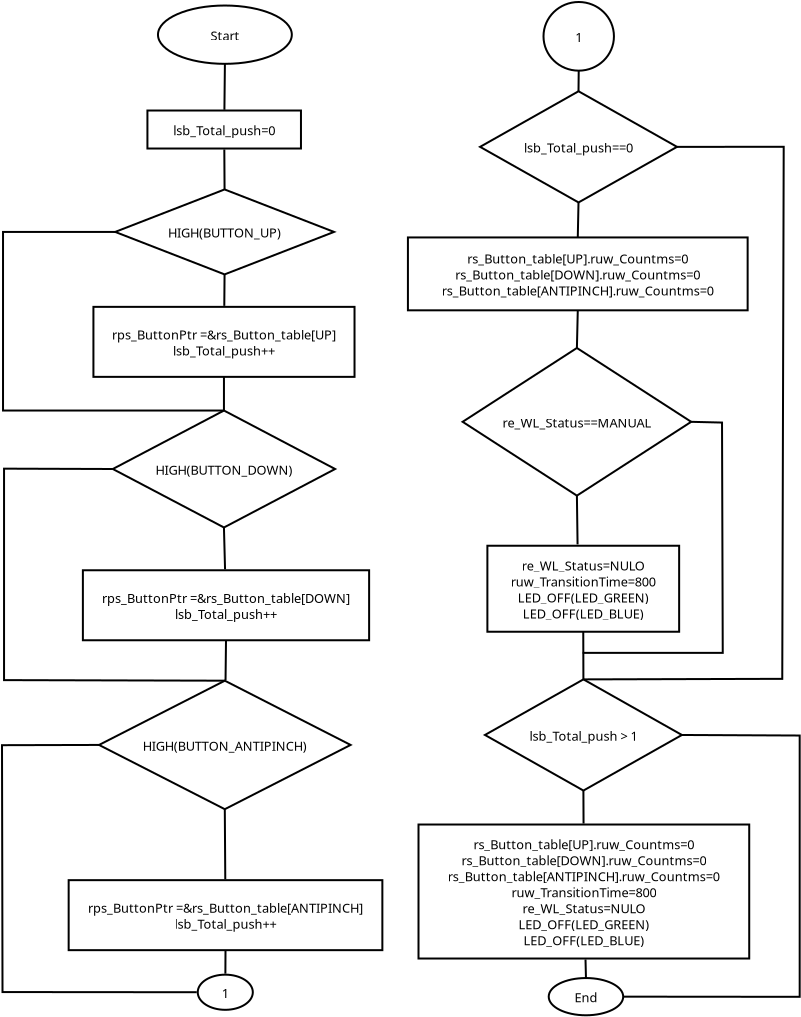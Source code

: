 <?xml version="1.0" encoding="UTF-8"?>
<dia:diagram xmlns:dia="http://www.lysator.liu.se/~alla/dia/">
  <dia:layer name="Fondo" visible="true" active="true">
    <dia:object type="Flowchart - Ellipse" version="0" id="O0">
      <dia:attribute name="obj_pos">
        <dia:point val="11.751,-1.216"/>
      </dia:attribute>
      <dia:attribute name="obj_bb">
        <dia:rectangle val="11.7,-1.266;18.493,1.75"/>
      </dia:attribute>
      <dia:attribute name="elem_corner">
        <dia:point val="11.751,-1.216"/>
      </dia:attribute>
      <dia:attribute name="elem_width">
        <dia:real val="6.692"/>
      </dia:attribute>
      <dia:attribute name="elem_height">
        <dia:real val="2.916"/>
      </dia:attribute>
      <dia:attribute name="show_background">
        <dia:boolean val="true"/>
      </dia:attribute>
      <dia:attribute name="padding">
        <dia:real val="0.354"/>
      </dia:attribute>
      <dia:attribute name="text">
        <dia:composite type="text">
          <dia:attribute name="string">
            <dia:string>#Start#</dia:string>
          </dia:attribute>
          <dia:attribute name="font">
            <dia:font family="sans" style="0" name="Helvetica"/>
          </dia:attribute>
          <dia:attribute name="height">
            <dia:real val="0.8"/>
          </dia:attribute>
          <dia:attribute name="pos">
            <dia:point val="15.097,0.437"/>
          </dia:attribute>
          <dia:attribute name="color">
            <dia:color val="#000000"/>
          </dia:attribute>
          <dia:attribute name="alignment">
            <dia:enum val="1"/>
          </dia:attribute>
        </dia:composite>
      </dia:attribute>
    </dia:object>
    <dia:object type="Flowchart - Diamond" version="0" id="O1">
      <dia:attribute name="obj_pos">
        <dia:point val="9.609,7.98"/>
      </dia:attribute>
      <dia:attribute name="obj_bb">
        <dia:rectangle val="9.559,7.93;20.601,12.278"/>
      </dia:attribute>
      <dia:attribute name="elem_corner">
        <dia:point val="9.609,7.98"/>
      </dia:attribute>
      <dia:attribute name="elem_width">
        <dia:real val="10.942"/>
      </dia:attribute>
      <dia:attribute name="elem_height">
        <dia:real val="4.248"/>
      </dia:attribute>
      <dia:attribute name="show_background">
        <dia:boolean val="true"/>
      </dia:attribute>
      <dia:attribute name="padding">
        <dia:real val="0.354"/>
      </dia:attribute>
      <dia:attribute name="text">
        <dia:composite type="text">
          <dia:attribute name="string">
            <dia:string>#HIGH(BUTTON_UP)#</dia:string>
          </dia:attribute>
          <dia:attribute name="font">
            <dia:font family="sans" style="0" name="Helvetica"/>
          </dia:attribute>
          <dia:attribute name="height">
            <dia:real val="0.8"/>
          </dia:attribute>
          <dia:attribute name="pos">
            <dia:point val="15.08,10.299"/>
          </dia:attribute>
          <dia:attribute name="color">
            <dia:color val="#000000"/>
          </dia:attribute>
          <dia:attribute name="alignment">
            <dia:enum val="1"/>
          </dia:attribute>
        </dia:composite>
      </dia:attribute>
    </dia:object>
    <dia:object type="Flowchart - Diamond" version="0" id="O2">
      <dia:attribute name="obj_pos">
        <dia:point val="9.492,19.034"/>
      </dia:attribute>
      <dia:attribute name="obj_bb">
        <dia:rectangle val="9.442,18.984;20.656,24.932"/>
      </dia:attribute>
      <dia:attribute name="elem_corner">
        <dia:point val="9.492,19.034"/>
      </dia:attribute>
      <dia:attribute name="elem_width">
        <dia:real val="11.114"/>
      </dia:attribute>
      <dia:attribute name="elem_height">
        <dia:real val="5.848"/>
      </dia:attribute>
      <dia:attribute name="show_background">
        <dia:boolean val="true"/>
      </dia:attribute>
      <dia:attribute name="padding">
        <dia:real val="0.354"/>
      </dia:attribute>
      <dia:attribute name="text">
        <dia:composite type="text">
          <dia:attribute name="string">
            <dia:string>#HIGH(BUTTON_DOWN)#</dia:string>
          </dia:attribute>
          <dia:attribute name="font">
            <dia:font family="sans" style="0" name="Helvetica"/>
          </dia:attribute>
          <dia:attribute name="height">
            <dia:real val="0.8"/>
          </dia:attribute>
          <dia:attribute name="pos">
            <dia:point val="15.049,22.153"/>
          </dia:attribute>
          <dia:attribute name="color">
            <dia:color val="#000000"/>
          </dia:attribute>
          <dia:attribute name="alignment">
            <dia:enum val="1"/>
          </dia:attribute>
        </dia:composite>
      </dia:attribute>
    </dia:object>
    <dia:object type="Flowchart - Diamond" version="0" id="O3">
      <dia:attribute name="obj_pos">
        <dia:point val="8.803,32.542"/>
      </dia:attribute>
      <dia:attribute name="obj_bb">
        <dia:rectangle val="8.753,32.492;21.43,39.019"/>
      </dia:attribute>
      <dia:attribute name="elem_corner">
        <dia:point val="8.803,32.542"/>
      </dia:attribute>
      <dia:attribute name="elem_width">
        <dia:real val="12.577"/>
      </dia:attribute>
      <dia:attribute name="elem_height">
        <dia:real val="6.426"/>
      </dia:attribute>
      <dia:attribute name="show_background">
        <dia:boolean val="true"/>
      </dia:attribute>
      <dia:attribute name="padding">
        <dia:real val="0.354"/>
      </dia:attribute>
      <dia:attribute name="text">
        <dia:composite type="text">
          <dia:attribute name="string">
            <dia:string>#HIGH(BUTTON_ANTIPINCH)#</dia:string>
          </dia:attribute>
          <dia:attribute name="font">
            <dia:font family="sans" style="0" name="Helvetica"/>
          </dia:attribute>
          <dia:attribute name="height">
            <dia:real val="0.8"/>
          </dia:attribute>
          <dia:attribute name="pos">
            <dia:point val="15.092,35.95"/>
          </dia:attribute>
          <dia:attribute name="color">
            <dia:color val="#000000"/>
          </dia:attribute>
          <dia:attribute name="alignment">
            <dia:enum val="1"/>
          </dia:attribute>
        </dia:composite>
      </dia:attribute>
    </dia:object>
    <dia:object type="Flowchart - Box" version="0" id="O4">
      <dia:attribute name="obj_pos">
        <dia:point val="11.223,4.034"/>
      </dia:attribute>
      <dia:attribute name="obj_bb">
        <dia:rectangle val="11.172,3.984;18.95,5.984"/>
      </dia:attribute>
      <dia:attribute name="elem_corner">
        <dia:point val="11.223,4.034"/>
      </dia:attribute>
      <dia:attribute name="elem_width">
        <dia:real val="7.677"/>
      </dia:attribute>
      <dia:attribute name="elem_height">
        <dia:real val="1.9"/>
      </dia:attribute>
      <dia:attribute name="show_background">
        <dia:boolean val="true"/>
      </dia:attribute>
      <dia:attribute name="padding">
        <dia:real val="0.5"/>
      </dia:attribute>
      <dia:attribute name="text">
        <dia:composite type="text">
          <dia:attribute name="string">
            <dia:string>#lsb_Total_push=0#</dia:string>
          </dia:attribute>
          <dia:attribute name="font">
            <dia:font family="sans" style="0" name="Helvetica"/>
          </dia:attribute>
          <dia:attribute name="height">
            <dia:real val="0.8"/>
          </dia:attribute>
          <dia:attribute name="pos">
            <dia:point val="15.061,5.179"/>
          </dia:attribute>
          <dia:attribute name="color">
            <dia:color val="#000000"/>
          </dia:attribute>
          <dia:attribute name="alignment">
            <dia:enum val="1"/>
          </dia:attribute>
        </dia:composite>
      </dia:attribute>
    </dia:object>
    <dia:object type="Flowchart - Box" version="0" id="O5">
      <dia:attribute name="obj_pos">
        <dia:point val="8.523,13.851"/>
      </dia:attribute>
      <dia:attribute name="obj_bb">
        <dia:rectangle val="8.473,13.8;21.628,17.401"/>
      </dia:attribute>
      <dia:attribute name="elem_corner">
        <dia:point val="8.523,13.851"/>
      </dia:attribute>
      <dia:attribute name="elem_width">
        <dia:real val="13.055"/>
      </dia:attribute>
      <dia:attribute name="elem_height">
        <dia:real val="3.5"/>
      </dia:attribute>
      <dia:attribute name="show_background">
        <dia:boolean val="true"/>
      </dia:attribute>
      <dia:attribute name="padding">
        <dia:real val="0.5"/>
      </dia:attribute>
      <dia:attribute name="text">
        <dia:composite type="text">
          <dia:attribute name="string">
            <dia:string>#rps_ButtonPtr =&amp;rs_Button_table[UP]
lsb_Total_push++#</dia:string>
          </dia:attribute>
          <dia:attribute name="font">
            <dia:font family="sans" style="0" name="Helvetica"/>
          </dia:attribute>
          <dia:attribute name="height">
            <dia:real val="0.8"/>
          </dia:attribute>
          <dia:attribute name="pos">
            <dia:point val="15.05,15.396"/>
          </dia:attribute>
          <dia:attribute name="color">
            <dia:color val="#000000"/>
          </dia:attribute>
          <dia:attribute name="alignment">
            <dia:enum val="1"/>
          </dia:attribute>
        </dia:composite>
      </dia:attribute>
    </dia:object>
    <dia:object type="Flowchart - Box" version="0" id="O6">
      <dia:attribute name="obj_pos">
        <dia:point val="7.996,27.021"/>
      </dia:attribute>
      <dia:attribute name="obj_bb">
        <dia:rectangle val="7.946,26.971;22.359,30.571"/>
      </dia:attribute>
      <dia:attribute name="elem_corner">
        <dia:point val="7.996,27.021"/>
      </dia:attribute>
      <dia:attribute name="elem_width">
        <dia:real val="14.312"/>
      </dia:attribute>
      <dia:attribute name="elem_height">
        <dia:real val="3.5"/>
      </dia:attribute>
      <dia:attribute name="show_background">
        <dia:boolean val="true"/>
      </dia:attribute>
      <dia:attribute name="padding">
        <dia:real val="0.5"/>
      </dia:attribute>
      <dia:attribute name="text">
        <dia:composite type="text">
          <dia:attribute name="string">
            <dia:string>#rps_ButtonPtr =&amp;rs_Button_table[DOWN]
lsb_Total_push++#</dia:string>
          </dia:attribute>
          <dia:attribute name="font">
            <dia:font family="sans" style="0" name="Helvetica"/>
          </dia:attribute>
          <dia:attribute name="height">
            <dia:real val="0.8"/>
          </dia:attribute>
          <dia:attribute name="pos">
            <dia:point val="15.152,28.566"/>
          </dia:attribute>
          <dia:attribute name="color">
            <dia:color val="#000000"/>
          </dia:attribute>
          <dia:attribute name="alignment">
            <dia:enum val="1"/>
          </dia:attribute>
        </dia:composite>
      </dia:attribute>
    </dia:object>
    <dia:object type="Flowchart - Box" version="0" id="O7">
      <dia:attribute name="obj_pos">
        <dia:point val="7.285,42.516"/>
      </dia:attribute>
      <dia:attribute name="obj_bb">
        <dia:rectangle val="7.235,42.466;23.02,46.066"/>
      </dia:attribute>
      <dia:attribute name="elem_corner">
        <dia:point val="7.285,42.516"/>
      </dia:attribute>
      <dia:attribute name="elem_width">
        <dia:real val="15.685"/>
      </dia:attribute>
      <dia:attribute name="elem_height">
        <dia:real val="3.5"/>
      </dia:attribute>
      <dia:attribute name="show_background">
        <dia:boolean val="true"/>
      </dia:attribute>
      <dia:attribute name="padding">
        <dia:real val="0.5"/>
      </dia:attribute>
      <dia:attribute name="text">
        <dia:composite type="text">
          <dia:attribute name="string">
            <dia:string>#rps_ButtonPtr =&amp;rs_Button_table[ANTIPINCH]
lsb_Total_push++#</dia:string>
          </dia:attribute>
          <dia:attribute name="font">
            <dia:font family="sans" style="0" name="Helvetica"/>
          </dia:attribute>
          <dia:attribute name="height">
            <dia:real val="0.8"/>
          </dia:attribute>
          <dia:attribute name="pos">
            <dia:point val="15.127,44.061"/>
          </dia:attribute>
          <dia:attribute name="color">
            <dia:color val="#000000"/>
          </dia:attribute>
          <dia:attribute name="alignment">
            <dia:enum val="1"/>
          </dia:attribute>
        </dia:composite>
      </dia:attribute>
    </dia:object>
    <dia:object type="Standard - Line" version="0" id="O8">
      <dia:attribute name="obj_pos">
        <dia:point val="15.097,1.7"/>
      </dia:attribute>
      <dia:attribute name="obj_bb">
        <dia:rectangle val="15.021,1.649;15.147,4.047"/>
      </dia:attribute>
      <dia:attribute name="conn_endpoints">
        <dia:point val="15.097,1.7"/>
        <dia:point val="15.072,3.996"/>
      </dia:attribute>
      <dia:attribute name="numcp">
        <dia:int val="1"/>
      </dia:attribute>
      <dia:connections>
        <dia:connection handle="0" to="O0" connection="12"/>
        <dia:connection handle="1" to="O4" connection="16"/>
      </dia:connections>
    </dia:object>
    <dia:object type="Standard - Line" version="0" id="O9">
      <dia:attribute name="obj_pos">
        <dia:point val="15.067,5.982"/>
      </dia:attribute>
      <dia:attribute name="obj_bb">
        <dia:rectangle val="15.017,5.931;15.13,8.03"/>
      </dia:attribute>
      <dia:attribute name="conn_endpoints">
        <dia:point val="15.067,5.982"/>
        <dia:point val="15.08,7.98"/>
      </dia:attribute>
      <dia:attribute name="numcp">
        <dia:int val="1"/>
      </dia:attribute>
      <dia:connections>
        <dia:connection handle="0" to="O4" connection="16"/>
        <dia:connection handle="1" to="O1" connection="0"/>
      </dia:connections>
    </dia:object>
    <dia:object type="Standard - Line" version="0" id="O10">
      <dia:attribute name="obj_pos">
        <dia:point val="15.08,12.228"/>
      </dia:attribute>
      <dia:attribute name="obj_bb">
        <dia:rectangle val="15.015,12.178;15.13,13.851"/>
      </dia:attribute>
      <dia:attribute name="conn_endpoints">
        <dia:point val="15.08,12.228"/>
        <dia:point val="15.066,13.8"/>
      </dia:attribute>
      <dia:attribute name="numcp">
        <dia:int val="1"/>
      </dia:attribute>
      <dia:connections>
        <dia:connection handle="0" to="O1" connection="8"/>
        <dia:connection handle="1" to="O5" connection="16"/>
      </dia:connections>
    </dia:object>
    <dia:object type="Standard - Line" version="0" id="O11">
      <dia:attribute name="obj_pos">
        <dia:point val="15.05,17.351"/>
      </dia:attribute>
      <dia:attribute name="obj_bb">
        <dia:rectangle val="14.999,17.3;15.1,19.084"/>
      </dia:attribute>
      <dia:attribute name="conn_endpoints">
        <dia:point val="15.05,17.351"/>
        <dia:point val="15.049,19.034"/>
      </dia:attribute>
      <dia:attribute name="numcp">
        <dia:int val="1"/>
      </dia:attribute>
      <dia:connections>
        <dia:connection handle="0" to="O5" connection="13"/>
        <dia:connection handle="1" to="O2" connection="0"/>
      </dia:connections>
    </dia:object>
    <dia:object type="Standard - Line" version="0" id="O12">
      <dia:attribute name="obj_pos">
        <dia:point val="15.049,24.882"/>
      </dia:attribute>
      <dia:attribute name="obj_bb">
        <dia:rectangle val="14.998,24.83;15.156,27.026"/>
      </dia:attribute>
      <dia:attribute name="conn_endpoints">
        <dia:point val="15.049,24.882"/>
        <dia:point val="15.105,26.975"/>
      </dia:attribute>
      <dia:attribute name="numcp">
        <dia:int val="1"/>
      </dia:attribute>
      <dia:connections>
        <dia:connection handle="0" to="O2" connection="8"/>
        <dia:connection handle="1" to="O6" connection="16"/>
      </dia:connections>
    </dia:object>
    <dia:object type="Standard - Line" version="0" id="O13">
      <dia:attribute name="obj_pos">
        <dia:point val="15.152,30.521"/>
      </dia:attribute>
      <dia:attribute name="obj_bb">
        <dia:rectangle val="15.079,30.471;15.203,32.562"/>
      </dia:attribute>
      <dia:attribute name="conn_endpoints">
        <dia:point val="15.152,30.521"/>
        <dia:point val="15.129,32.511"/>
      </dia:attribute>
      <dia:attribute name="numcp">
        <dia:int val="1"/>
      </dia:attribute>
      <dia:connections>
        <dia:connection handle="0" to="O6" connection="13"/>
        <dia:connection handle="1" to="O3" connection="16"/>
      </dia:connections>
    </dia:object>
    <dia:object type="Standard - Line" version="0" id="O14">
      <dia:attribute name="obj_pos">
        <dia:point val="15.092,38.968"/>
      </dia:attribute>
      <dia:attribute name="obj_bb">
        <dia:rectangle val="15.041,38.918;15.166,42.526"/>
      </dia:attribute>
      <dia:attribute name="conn_endpoints">
        <dia:point val="15.092,38.968"/>
        <dia:point val="15.115,42.476"/>
      </dia:attribute>
      <dia:attribute name="numcp">
        <dia:int val="1"/>
      </dia:attribute>
      <dia:connections>
        <dia:connection handle="0" to="O3" connection="8"/>
        <dia:connection handle="1" to="O7" connection="16"/>
      </dia:connections>
    </dia:object>
    <dia:object type="Flowchart - Ellipse" version="0" id="O15">
      <dia:attribute name="obj_pos">
        <dia:point val="13.739,47.241"/>
      </dia:attribute>
      <dia:attribute name="obj_bb">
        <dia:rectangle val="13.689,47.191;16.542,49.049"/>
      </dia:attribute>
      <dia:attribute name="elem_corner">
        <dia:point val="13.739,47.241"/>
      </dia:attribute>
      <dia:attribute name="elem_width">
        <dia:real val="2.754"/>
      </dia:attribute>
      <dia:attribute name="elem_height">
        <dia:real val="1.758"/>
      </dia:attribute>
      <dia:attribute name="show_background">
        <dia:boolean val="true"/>
      </dia:attribute>
      <dia:attribute name="padding">
        <dia:real val="0.354"/>
      </dia:attribute>
      <dia:attribute name="text">
        <dia:composite type="text">
          <dia:attribute name="string">
            <dia:string>#1#</dia:string>
          </dia:attribute>
          <dia:attribute name="font">
            <dia:font family="sans" style="0" name="Helvetica"/>
          </dia:attribute>
          <dia:attribute name="height">
            <dia:real val="0.8"/>
          </dia:attribute>
          <dia:attribute name="pos">
            <dia:point val="15.116,48.315"/>
          </dia:attribute>
          <dia:attribute name="color">
            <dia:color val="#000000"/>
          </dia:attribute>
          <dia:attribute name="alignment">
            <dia:enum val="1"/>
          </dia:attribute>
        </dia:composite>
      </dia:attribute>
    </dia:object>
    <dia:object type="Standard - Line" version="0" id="O16">
      <dia:attribute name="obj_pos">
        <dia:point val="15.127,46.016"/>
      </dia:attribute>
      <dia:attribute name="obj_bb">
        <dia:rectangle val="15.071,45.966;15.178,47.241"/>
      </dia:attribute>
      <dia:attribute name="conn_endpoints">
        <dia:point val="15.127,46.016"/>
        <dia:point val="15.121,47.191"/>
      </dia:attribute>
      <dia:attribute name="numcp">
        <dia:int val="1"/>
      </dia:attribute>
      <dia:connections>
        <dia:connection handle="0" to="O7" connection="13"/>
        <dia:connection handle="1" to="O15" connection="16"/>
      </dia:connections>
    </dia:object>
    <dia:object type="Standard - PolyLine" version="0" id="O17">
      <dia:attribute name="obj_pos">
        <dia:point val="9.492,21.958"/>
      </dia:attribute>
      <dia:attribute name="obj_bb">
        <dia:rectangle val="4.004,21.891;15.142,32.592"/>
      </dia:attribute>
      <dia:attribute name="poly_points">
        <dia:point val="9.492,21.958"/>
        <dia:point val="4.054,21.941"/>
        <dia:point val="4.054,32.514"/>
        <dia:point val="15.092,32.542"/>
      </dia:attribute>
      <dia:connections>
        <dia:connection handle="0" to="O2" connection="12"/>
        <dia:connection handle="3" to="O3" connection="0"/>
      </dia:connections>
    </dia:object>
    <dia:object type="Standard - PolyLine" version="0" id="O18">
      <dia:attribute name="obj_pos">
        <dia:point val="9.609,10.104"/>
      </dia:attribute>
      <dia:attribute name="obj_bb">
        <dia:rectangle val="3.953,10.054;15.099,19.085"/>
      </dia:attribute>
      <dia:attribute name="poly_points">
        <dia:point val="9.609,10.104"/>
        <dia:point val="4.003,10.104"/>
        <dia:point val="4.003,19.035"/>
        <dia:point val="15.049,19.034"/>
      </dia:attribute>
      <dia:connections>
        <dia:connection handle="0" to="O1" connection="12"/>
        <dia:connection handle="3" to="O2" connection="0"/>
      </dia:connections>
    </dia:object>
    <dia:object type="Standard - PolyLine" version="0" id="O19">
      <dia:attribute name="obj_pos">
        <dia:point val="8.803,35.755"/>
      </dia:attribute>
      <dia:attribute name="obj_bb">
        <dia:rectangle val="3.902,35.705;13.739,48.169"/>
      </dia:attribute>
      <dia:attribute name="poly_points">
        <dia:point val="8.803,35.755"/>
        <dia:point val="3.952,35.767"/>
        <dia:point val="3.977,48.111"/>
        <dia:point val="15.116,48.12"/>
      </dia:attribute>
      <dia:connections>
        <dia:connection handle="0" to="O3" connection="12"/>
        <dia:connection handle="3" to="O15" connection="16"/>
      </dia:connections>
    </dia:object>
    <dia:object type="Flowchart - Ellipse" version="0" id="O20">
      <dia:attribute name="obj_pos">
        <dia:point val="31.027,-1.392"/>
      </dia:attribute>
      <dia:attribute name="obj_bb">
        <dia:rectangle val="30.977,-1.442;34.599,2.091"/>
      </dia:attribute>
      <dia:attribute name="elem_corner">
        <dia:point val="31.027,-1.392"/>
      </dia:attribute>
      <dia:attribute name="elem_width">
        <dia:real val="3.522"/>
      </dia:attribute>
      <dia:attribute name="elem_height">
        <dia:real val="3.433"/>
      </dia:attribute>
      <dia:attribute name="show_background">
        <dia:boolean val="true"/>
      </dia:attribute>
      <dia:attribute name="padding">
        <dia:real val="0.354"/>
      </dia:attribute>
      <dia:attribute name="text">
        <dia:composite type="text">
          <dia:attribute name="string">
            <dia:string>#1#</dia:string>
          </dia:attribute>
          <dia:attribute name="font">
            <dia:font family="sans" style="0" name="Helvetica"/>
          </dia:attribute>
          <dia:attribute name="height">
            <dia:real val="0.8"/>
          </dia:attribute>
          <dia:attribute name="pos">
            <dia:point val="32.788,0.52"/>
          </dia:attribute>
          <dia:attribute name="color">
            <dia:color val="#000000"/>
          </dia:attribute>
          <dia:attribute name="alignment">
            <dia:enum val="1"/>
          </dia:attribute>
        </dia:composite>
      </dia:attribute>
    </dia:object>
    <dia:object type="Flowchart - Diamond" version="0" id="O21">
      <dia:attribute name="obj_pos">
        <dia:point val="27.855,3.071"/>
      </dia:attribute>
      <dia:attribute name="obj_bb">
        <dia:rectangle val="27.805,3.021;37.75,8.681"/>
      </dia:attribute>
      <dia:attribute name="elem_corner">
        <dia:point val="27.855,3.071"/>
      </dia:attribute>
      <dia:attribute name="elem_width">
        <dia:real val="9.846"/>
      </dia:attribute>
      <dia:attribute name="elem_height">
        <dia:real val="5.559"/>
      </dia:attribute>
      <dia:attribute name="show_background">
        <dia:boolean val="true"/>
      </dia:attribute>
      <dia:attribute name="padding">
        <dia:real val="0.354"/>
      </dia:attribute>
      <dia:attribute name="text">
        <dia:composite type="text">
          <dia:attribute name="string">
            <dia:string>#lsb_Total_push==0#</dia:string>
          </dia:attribute>
          <dia:attribute name="font">
            <dia:font family="sans" style="0" name="Helvetica"/>
          </dia:attribute>
          <dia:attribute name="height">
            <dia:real val="0.8"/>
          </dia:attribute>
          <dia:attribute name="pos">
            <dia:point val="32.777,6.046"/>
          </dia:attribute>
          <dia:attribute name="color">
            <dia:color val="#000000"/>
          </dia:attribute>
          <dia:attribute name="alignment">
            <dia:enum val="1"/>
          </dia:attribute>
        </dia:composite>
      </dia:attribute>
    </dia:object>
    <dia:object type="Flowchart - Box" version="0" id="O22">
      <dia:attribute name="obj_pos">
        <dia:point val="24.248,10.38"/>
      </dia:attribute>
      <dia:attribute name="obj_bb">
        <dia:rectangle val="24.198,10.33;41.284,14.074"/>
      </dia:attribute>
      <dia:attribute name="elem_corner">
        <dia:point val="24.248,10.38"/>
      </dia:attribute>
      <dia:attribute name="elem_width">
        <dia:real val="16.986"/>
      </dia:attribute>
      <dia:attribute name="elem_height">
        <dia:real val="3.644"/>
      </dia:attribute>
      <dia:attribute name="show_background">
        <dia:boolean val="true"/>
      </dia:attribute>
      <dia:attribute name="padding">
        <dia:real val="0.5"/>
      </dia:attribute>
      <dia:attribute name="text">
        <dia:composite type="text">
          <dia:attribute name="string">
            <dia:string>#rs_Button_table[UP].ruw_Countms=0
rs_Button_table[DOWN].ruw_Countms=0
rs_Button_table[ANTIPINCH].ruw_Countms=0#</dia:string>
          </dia:attribute>
          <dia:attribute name="font">
            <dia:font family="sans" style="0" name="Helvetica"/>
          </dia:attribute>
          <dia:attribute name="height">
            <dia:real val="0.8"/>
          </dia:attribute>
          <dia:attribute name="pos">
            <dia:point val="32.741,11.597"/>
          </dia:attribute>
          <dia:attribute name="color">
            <dia:color val="#000000"/>
          </dia:attribute>
          <dia:attribute name="alignment">
            <dia:enum val="1"/>
          </dia:attribute>
        </dia:composite>
      </dia:attribute>
    </dia:object>
    <dia:object type="Flowchart - Diamond" version="0" id="O23">
      <dia:attribute name="obj_pos">
        <dia:point val="26.983,15.907"/>
      </dia:attribute>
      <dia:attribute name="obj_bb">
        <dia:rectangle val="26.933,15.857;38.46,23.34"/>
      </dia:attribute>
      <dia:attribute name="elem_corner">
        <dia:point val="26.983,15.907"/>
      </dia:attribute>
      <dia:attribute name="elem_width">
        <dia:real val="11.427"/>
      </dia:attribute>
      <dia:attribute name="elem_height">
        <dia:real val="7.383"/>
      </dia:attribute>
      <dia:attribute name="show_background">
        <dia:boolean val="true"/>
      </dia:attribute>
      <dia:attribute name="padding">
        <dia:real val="0.354"/>
      </dia:attribute>
      <dia:attribute name="text">
        <dia:composite type="text">
          <dia:attribute name="string">
            <dia:string>#re_WL_Status==MANUAL#</dia:string>
          </dia:attribute>
          <dia:attribute name="font">
            <dia:font family="sans" style="0" name="Helvetica"/>
          </dia:attribute>
          <dia:attribute name="height">
            <dia:real val="0.8"/>
          </dia:attribute>
          <dia:attribute name="pos">
            <dia:point val="32.697,19.794"/>
          </dia:attribute>
          <dia:attribute name="color">
            <dia:color val="#000000"/>
          </dia:attribute>
          <dia:attribute name="alignment">
            <dia:enum val="1"/>
          </dia:attribute>
        </dia:composite>
      </dia:attribute>
    </dia:object>
    <dia:object type="Flowchart - Box" version="0" id="O24">
      <dia:attribute name="obj_pos">
        <dia:point val="28.221,25.795"/>
      </dia:attribute>
      <dia:attribute name="obj_bb">
        <dia:rectangle val="28.171,25.745;37.859,30.145"/>
      </dia:attribute>
      <dia:attribute name="elem_corner">
        <dia:point val="28.221,25.795"/>
      </dia:attribute>
      <dia:attribute name="elem_width">
        <dia:real val="9.588"/>
      </dia:attribute>
      <dia:attribute name="elem_height">
        <dia:real val="4.3"/>
      </dia:attribute>
      <dia:attribute name="show_background">
        <dia:boolean val="true"/>
      </dia:attribute>
      <dia:attribute name="padding">
        <dia:real val="0.5"/>
      </dia:attribute>
      <dia:attribute name="text">
        <dia:composite type="text">
          <dia:attribute name="string">
            <dia:string>#re_WL_Status=NULO
ruw_TransitionTime=800
LED_OFF(LED_GREEN)
LED_OFF(LED_BLUE)#</dia:string>
          </dia:attribute>
          <dia:attribute name="font">
            <dia:font family="sans" style="0" name="Helvetica"/>
          </dia:attribute>
          <dia:attribute name="height">
            <dia:real val="0.8"/>
          </dia:attribute>
          <dia:attribute name="pos">
            <dia:point val="33.015,26.94"/>
          </dia:attribute>
          <dia:attribute name="color">
            <dia:color val="#000000"/>
          </dia:attribute>
          <dia:attribute name="alignment">
            <dia:enum val="1"/>
          </dia:attribute>
        </dia:composite>
      </dia:attribute>
    </dia:object>
    <dia:object type="Flowchart - Diamond" version="0" id="O25">
      <dia:attribute name="obj_pos">
        <dia:point val="28.099,32.477"/>
      </dia:attribute>
      <dia:attribute name="obj_bb">
        <dia:rectangle val="28.049,32.427;37.995,38.087"/>
      </dia:attribute>
      <dia:attribute name="elem_corner">
        <dia:point val="28.099,32.477"/>
      </dia:attribute>
      <dia:attribute name="elem_width">
        <dia:real val="9.846"/>
      </dia:attribute>
      <dia:attribute name="elem_height">
        <dia:real val="5.559"/>
      </dia:attribute>
      <dia:attribute name="show_background">
        <dia:boolean val="true"/>
      </dia:attribute>
      <dia:attribute name="padding">
        <dia:real val="0.354"/>
      </dia:attribute>
      <dia:attribute name="text">
        <dia:composite type="text">
          <dia:attribute name="string">
            <dia:string>#lsb_Total_push &gt; 1#</dia:string>
          </dia:attribute>
          <dia:attribute name="font">
            <dia:font family="sans" style="0" name="Helvetica"/>
          </dia:attribute>
          <dia:attribute name="height">
            <dia:real val="0.8"/>
          </dia:attribute>
          <dia:attribute name="pos">
            <dia:point val="33.022,35.452"/>
          </dia:attribute>
          <dia:attribute name="color">
            <dia:color val="#000000"/>
          </dia:attribute>
          <dia:attribute name="alignment">
            <dia:enum val="1"/>
          </dia:attribute>
        </dia:composite>
      </dia:attribute>
    </dia:object>
    <dia:object type="Flowchart - Box" version="0" id="O26">
      <dia:attribute name="obj_pos">
        <dia:point val="24.777,39.734"/>
      </dia:attribute>
      <dia:attribute name="obj_bb">
        <dia:rectangle val="24.727,39.684;41.363,46.484"/>
      </dia:attribute>
      <dia:attribute name="elem_corner">
        <dia:point val="24.777,39.734"/>
      </dia:attribute>
      <dia:attribute name="elem_width">
        <dia:real val="16.536"/>
      </dia:attribute>
      <dia:attribute name="elem_height">
        <dia:real val="6.7"/>
      </dia:attribute>
      <dia:attribute name="show_background">
        <dia:boolean val="true"/>
      </dia:attribute>
      <dia:attribute name="padding">
        <dia:real val="0.5"/>
      </dia:attribute>
      <dia:attribute name="text">
        <dia:composite type="text">
          <dia:attribute name="string">
            <dia:string>#rs_Button_table[UP].ruw_Countms=0
rs_Button_table[DOWN].ruw_Countms=0
rs_Button_table[ANTIPINCH].ruw_Countms=0
ruw_TransitionTime=800
re_WL_Status=NULO
LED_OFF(LED_GREEN)
LED_OFF(LED_BLUE)#</dia:string>
          </dia:attribute>
          <dia:attribute name="font">
            <dia:font family="sans" style="0" name="Helvetica"/>
          </dia:attribute>
          <dia:attribute name="height">
            <dia:real val="0.8"/>
          </dia:attribute>
          <dia:attribute name="pos">
            <dia:point val="33.045,40.879"/>
          </dia:attribute>
          <dia:attribute name="color">
            <dia:color val="#000000"/>
          </dia:attribute>
          <dia:attribute name="alignment">
            <dia:enum val="1"/>
          </dia:attribute>
        </dia:composite>
      </dia:attribute>
    </dia:object>
    <dia:object type="Standard - Line" version="0" id="O27">
      <dia:attribute name="obj_pos">
        <dia:point val="32.788,2.041"/>
      </dia:attribute>
      <dia:attribute name="obj_bb">
        <dia:rectangle val="32.727,1.991;32.838,3.122"/>
      </dia:attribute>
      <dia:attribute name="conn_endpoints">
        <dia:point val="32.788,2.041"/>
        <dia:point val="32.777,3.071"/>
      </dia:attribute>
      <dia:attribute name="numcp">
        <dia:int val="1"/>
      </dia:attribute>
      <dia:connections>
        <dia:connection handle="0" to="O20" connection="12"/>
        <dia:connection handle="1" to="O21" connection="0"/>
      </dia:connections>
    </dia:object>
    <dia:object type="Standard - Line" version="0" id="O28">
      <dia:attribute name="obj_pos">
        <dia:point val="32.777,8.631"/>
      </dia:attribute>
      <dia:attribute name="obj_bb">
        <dia:rectangle val="32.69,8.58;32.828,10.431"/>
      </dia:attribute>
      <dia:attribute name="conn_endpoints">
        <dia:point val="32.777,8.631"/>
        <dia:point val="32.741,10.38"/>
      </dia:attribute>
      <dia:attribute name="numcp">
        <dia:int val="1"/>
      </dia:attribute>
      <dia:connections>
        <dia:connection handle="0" to="O21" connection="8"/>
        <dia:connection handle="1" to="O22" connection="2"/>
      </dia:connections>
    </dia:object>
    <dia:object type="Standard - Line" version="0" id="O29">
      <dia:attribute name="obj_pos">
        <dia:point val="32.741,14.024"/>
      </dia:attribute>
      <dia:attribute name="obj_bb">
        <dia:rectangle val="32.645,13.973;32.792,15.958"/>
      </dia:attribute>
      <dia:attribute name="conn_endpoints">
        <dia:point val="32.741,14.024"/>
        <dia:point val="32.697,15.907"/>
      </dia:attribute>
      <dia:attribute name="numcp">
        <dia:int val="1"/>
      </dia:attribute>
      <dia:connections>
        <dia:connection handle="0" to="O22" connection="13"/>
        <dia:connection handle="1" to="O23" connection="0"/>
      </dia:connections>
    </dia:object>
    <dia:object type="Standard - Line" version="0" id="O30">
      <dia:attribute name="obj_pos">
        <dia:point val="32.697,23.29"/>
      </dia:attribute>
      <dia:attribute name="obj_bb">
        <dia:rectangle val="32.646,23.24;32.781,25.777"/>
      </dia:attribute>
      <dia:attribute name="conn_endpoints">
        <dia:point val="32.697,23.29"/>
        <dia:point val="32.73,25.727"/>
      </dia:attribute>
      <dia:attribute name="numcp">
        <dia:int val="1"/>
      </dia:attribute>
      <dia:connections>
        <dia:connection handle="0" to="O23" connection="8"/>
      </dia:connections>
    </dia:object>
    <dia:object type="Standard - Line" version="0" id="O31">
      <dia:attribute name="obj_pos">
        <dia:point val="33.015,30.095"/>
      </dia:attribute>
      <dia:attribute name="obj_bb">
        <dia:rectangle val="32.965,30.044;33.072,32.527"/>
      </dia:attribute>
      <dia:attribute name="conn_endpoints">
        <dia:point val="33.015,30.095"/>
        <dia:point val="33.022,32.477"/>
      </dia:attribute>
      <dia:attribute name="numcp">
        <dia:int val="1"/>
      </dia:attribute>
      <dia:connections>
        <dia:connection handle="0" to="O24" connection="13"/>
        <dia:connection handle="1" to="O25" connection="0"/>
      </dia:connections>
    </dia:object>
    <dia:object type="Standard - PolyLine" version="0" id="O32">
      <dia:attribute name="obj_pos">
        <dia:point val="38.41,19.599"/>
      </dia:attribute>
      <dia:attribute name="obj_bb">
        <dia:rectangle val="32.934,19.547;40.039,31.202"/>
      </dia:attribute>
      <dia:attribute name="poly_points">
        <dia:point val="38.41,19.599"/>
        <dia:point val="39.953,19.636"/>
        <dia:point val="39.989,31.152"/>
        <dia:point val="32.984,31.152"/>
      </dia:attribute>
      <dia:connections>
        <dia:connection handle="0" to="O23" connection="4"/>
      </dia:connections>
    </dia:object>
    <dia:object type="Standard - PolyLine" version="0" id="O33">
      <dia:attribute name="obj_pos">
        <dia:point val="37.7,5.851"/>
      </dia:attribute>
      <dia:attribute name="obj_bb">
        <dia:rectangle val="32.972,5.798;43.087,32.527"/>
      </dia:attribute>
      <dia:attribute name="poly_points">
        <dia:point val="37.7,5.851"/>
        <dia:point val="43.037,5.848"/>
        <dia:point val="42.965,32.45"/>
        <dia:point val="33.022,32.477"/>
      </dia:attribute>
      <dia:connections>
        <dia:connection handle="0" to="O21" connection="4"/>
        <dia:connection handle="3" to="O25" connection="0"/>
      </dia:connections>
    </dia:object>
    <dia:object type="Standard - Line" version="0" id="O34">
      <dia:attribute name="obj_pos">
        <dia:point val="33.022,38.036"/>
      </dia:attribute>
      <dia:attribute name="obj_bb">
        <dia:rectangle val="32.972,37.986;33.08,39.738"/>
      </dia:attribute>
      <dia:attribute name="conn_endpoints">
        <dia:point val="33.022,38.036"/>
        <dia:point val="33.029,39.688"/>
      </dia:attribute>
      <dia:attribute name="numcp">
        <dia:int val="1"/>
      </dia:attribute>
      <dia:connections>
        <dia:connection handle="0" to="O25" connection="8"/>
        <dia:connection handle="1" to="O26" connection="16"/>
      </dia:connections>
    </dia:object>
    <dia:object type="Standard - PolyLine" version="0" id="O35">
      <dia:attribute name="obj_pos">
        <dia:point val="37.945,35.257"/>
      </dia:attribute>
      <dia:attribute name="obj_bb">
        <dia:rectangle val="34.962,35.206;43.886,48.4"/>
      </dia:attribute>
      <dia:attribute name="poly_points">
        <dia:point val="37.945,35.257"/>
        <dia:point val="43.836,35.284"/>
        <dia:point val="43.836,48.349"/>
        <dia:point val="35.012,48.341"/>
      </dia:attribute>
      <dia:connections>
        <dia:connection handle="0" to="O25" connection="4"/>
        <dia:connection handle="3" to="O36" connection="0"/>
      </dia:connections>
    </dia:object>
    <dia:object type="Flowchart - Ellipse" version="0" id="O36">
      <dia:attribute name="obj_pos">
        <dia:point val="31.288,47.41"/>
      </dia:attribute>
      <dia:attribute name="obj_bb">
        <dia:rectangle val="31.238,47.361;35.062,49.322"/>
      </dia:attribute>
      <dia:attribute name="elem_corner">
        <dia:point val="31.288,47.41"/>
      </dia:attribute>
      <dia:attribute name="elem_width">
        <dia:real val="3.724"/>
      </dia:attribute>
      <dia:attribute name="elem_height">
        <dia:real val="1.862"/>
      </dia:attribute>
      <dia:attribute name="show_background">
        <dia:boolean val="true"/>
      </dia:attribute>
      <dia:attribute name="padding">
        <dia:real val="0.354"/>
      </dia:attribute>
      <dia:attribute name="text">
        <dia:composite type="text">
          <dia:attribute name="string">
            <dia:string>#End#</dia:string>
          </dia:attribute>
          <dia:attribute name="font">
            <dia:font family="sans" style="0" name="Helvetica"/>
          </dia:attribute>
          <dia:attribute name="height">
            <dia:real val="0.8"/>
          </dia:attribute>
          <dia:attribute name="pos">
            <dia:point val="33.15,48.536"/>
          </dia:attribute>
          <dia:attribute name="color">
            <dia:color val="#000000"/>
          </dia:attribute>
          <dia:attribute name="alignment">
            <dia:enum val="1"/>
          </dia:attribute>
        </dia:composite>
      </dia:attribute>
    </dia:object>
    <dia:object type="Standard - Line" version="0" id="O37">
      <dia:attribute name="obj_pos">
        <dia:point val="33.127,46.483"/>
      </dia:attribute>
      <dia:attribute name="obj_bb">
        <dia:rectangle val="33.076,46.432;33.201,47.462"/>
      </dia:attribute>
      <dia:attribute name="conn_endpoints">
        <dia:point val="33.127,46.483"/>
        <dia:point val="33.15,47.41"/>
      </dia:attribute>
      <dia:attribute name="numcp">
        <dia:int val="1"/>
      </dia:attribute>
      <dia:connections>
        <dia:connection handle="0" to="O26" connection="16"/>
        <dia:connection handle="1" to="O36" connection="4"/>
      </dia:connections>
    </dia:object>
  </dia:layer>
</dia:diagram>
